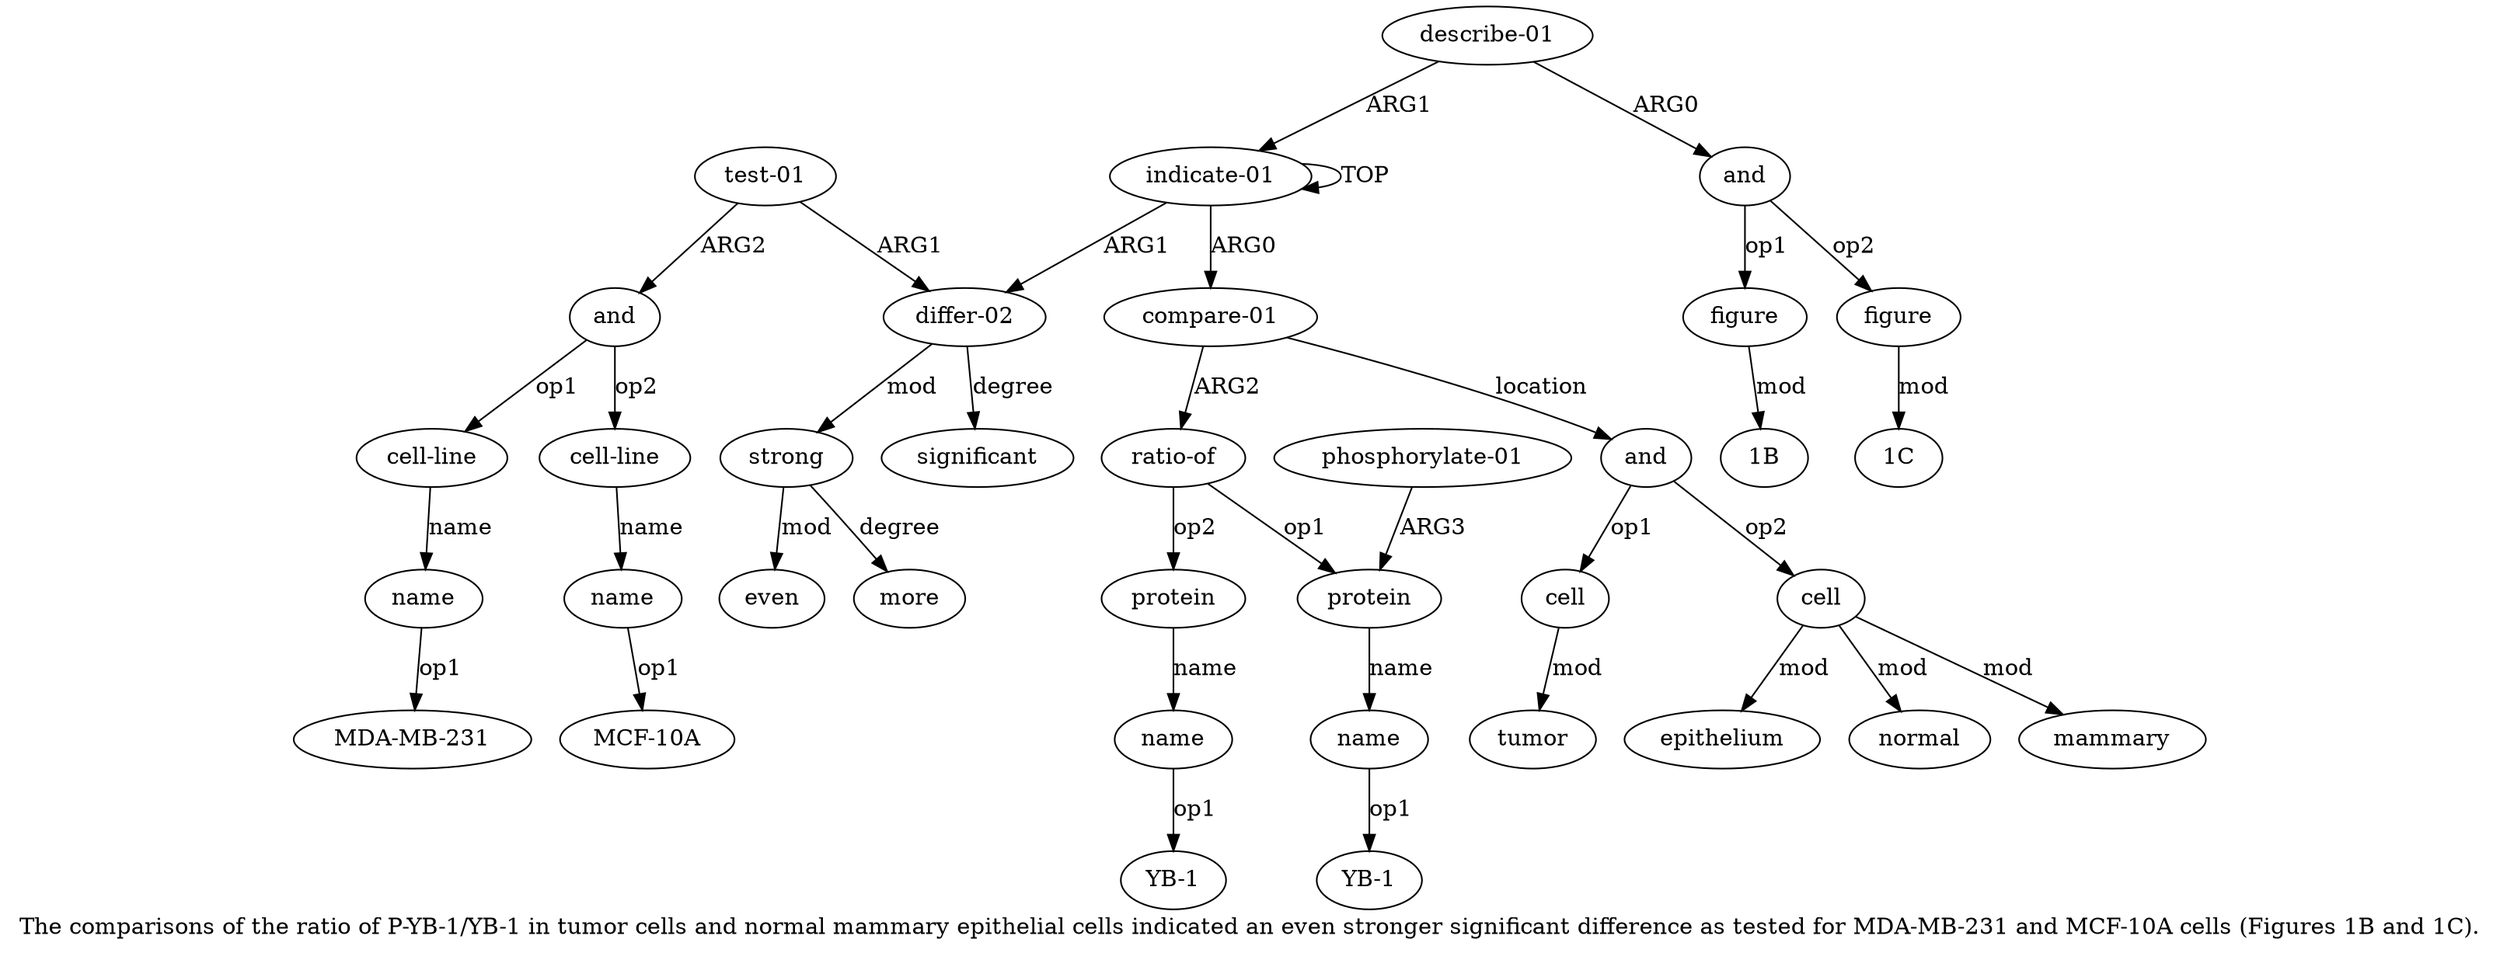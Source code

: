 digraph  {
	graph [label="The comparisons of the ratio of P-YB-1/YB-1 in tumor cells and normal mammary epithelial cells indicated an even stronger significant \
difference as tested for MDA-MB-231 and MCF-10A cells (Figures 1B and 1C)."];
	node [label="\N"];
	a20	 [color=black,
		gold_ind=20,
		gold_label="test-01",
		label="test-01",
		test_ind=20,
		test_label="test-01"];
	a21	 [color=black,
		gold_ind=21,
		gold_label=and,
		label=and,
		test_ind=21,
		test_label=and];
	a20 -> a21 [key=0,
	color=black,
	gold_label=ARG2,
	label=ARG2,
	test_label=ARG2];
a15 [color=black,
	gold_ind=15,
	gold_label="differ-02",
	label="differ-02",
	test_ind=15,
	test_label="differ-02"];
a20 -> a15 [key=0,
color=black,
gold_label=ARG1,
label=ARG1,
test_label=ARG1];
a22 [color=black,
gold_ind=22,
gold_label="cell-line",
label="cell-line",
test_ind=22,
test_label="cell-line"];
a21 -> a22 [key=0,
color=black,
gold_label=op1,
label=op1,
test_label=op1];
a24 [color=black,
gold_ind=24,
gold_label="cell-line",
label="cell-line",
test_ind=24,
test_label="cell-line"];
a21 -> a24 [key=0,
color=black,
gold_label=op2,
label=op2,
test_label=op2];
a23 [color=black,
gold_ind=23,
gold_label=name,
label=name,
test_ind=23,
test_label=name];
a22 -> a23 [key=0,
color=black,
gold_label=name,
label=name,
test_label=name];
"a23 MDA-MB-231" [color=black,
gold_ind=-1,
gold_label="MDA-MB-231",
label="MDA-MB-231",
test_ind=-1,
test_label="MDA-MB-231"];
a23 -> "a23 MDA-MB-231" [key=0,
color=black,
gold_label=op1,
label=op1,
test_label=op1];
a25 [color=black,
gold_ind=25,
gold_label=name,
label=name,
test_ind=25,
test_label=name];
a24 -> a25 [key=0,
color=black,
gold_label=name,
label=name,
test_label=name];
"a25 MCF-10A" [color=black,
gold_ind=-1,
gold_label="MCF-10A",
label="MCF-10A",
test_ind=-1,
test_label="MCF-10A"];
a25 -> "a25 MCF-10A" [key=0,
color=black,
gold_label=op1,
label=op1,
test_label=op1];
a26 [color=black,
gold_ind=26,
gold_label="describe-01",
label="describe-01",
test_ind=26,
test_label="describe-01"];
a27 [color=black,
gold_ind=27,
gold_label=and,
label=and,
test_ind=27,
test_label=and];
a26 -> a27 [key=0,
color=black,
gold_label=ARG0,
label=ARG0,
test_label=ARG0];
a0 [color=black,
gold_ind=0,
gold_label="indicate-01",
label="indicate-01",
test_ind=0,
test_label="indicate-01"];
a26 -> a0 [key=0,
color=black,
gold_label=ARG1,
label=ARG1,
test_label=ARG1];
a28 [color=black,
gold_ind=28,
gold_label=figure,
label=figure,
test_ind=28,
test_label=figure];
a27 -> a28 [key=0,
color=black,
gold_label=op1,
label=op1,
test_label=op1];
a29 [color=black,
gold_ind=29,
gold_label=figure,
label=figure,
test_ind=29,
test_label=figure];
a27 -> a29 [key=0,
color=black,
gold_label=op2,
label=op2,
test_label=op2];
"a28 1B" [color=black,
gold_ind=-1,
gold_label="1B",
label="1B",
test_ind=-1,
test_label="1B"];
a28 -> "a28 1B" [key=0,
color=black,
gold_label=mod,
label=mod,
test_label=mod];
"a29 1C" [color=black,
gold_ind=-1,
gold_label="1C",
label="1C",
test_ind=-1,
test_label="1C"];
a29 -> "a29 1C" [key=0,
color=black,
gold_label=mod,
label=mod,
test_label=mod];
a16 [color=black,
gold_ind=16,
gold_label=strong,
label=strong,
test_ind=16,
test_label=strong];
a15 -> a16 [key=0,
color=black,
gold_label=mod,
label=mod,
test_label=mod];
a19 [color=black,
gold_ind=19,
gold_label=significant,
label=significant,
test_ind=19,
test_label=significant];
a15 -> a19 [key=0,
color=black,
gold_label=degree,
label=degree,
test_label=degree];
a14 [color=black,
gold_ind=14,
gold_label=normal,
label=normal,
test_ind=14,
test_label=normal];
a17 [color=black,
gold_ind=17,
gold_label=more,
label=more,
test_ind=17,
test_label=more];
a16 -> a17 [key=0,
color=black,
gold_label=degree,
label=degree,
test_label=degree];
a18 [color=black,
gold_ind=18,
gold_label=even,
label=even,
test_ind=18,
test_label=even];
a16 -> a18 [key=0,
color=black,
gold_label=mod,
label=mod,
test_label=mod];
a11 [color=black,
gold_ind=11,
gold_label=cell,
label=cell,
test_ind=11,
test_label=cell];
a11 -> a14 [key=0,
color=black,
gold_label=mod,
label=mod,
test_label=mod];
a13 [color=black,
gold_ind=13,
gold_label=mammary,
label=mammary,
test_ind=13,
test_label=mammary];
a11 -> a13 [key=0,
color=black,
gold_label=mod,
label=mod,
test_label=mod];
a12 [color=black,
gold_ind=12,
gold_label=epithelium,
label=epithelium,
test_ind=12,
test_label=epithelium];
a11 -> a12 [key=0,
color=black,
gold_label=mod,
label=mod,
test_label=mod];
a10 [color=black,
gold_ind=10,
gold_label=tumor,
label=tumor,
test_ind=10,
test_label=tumor];
a1 [color=black,
gold_ind=1,
gold_label="compare-01",
label="compare-01",
test_ind=1,
test_label="compare-01"];
a2 [color=black,
gold_ind=2,
gold_label="ratio-of",
label="ratio-of",
test_ind=2,
test_label="ratio-of"];
a1 -> a2 [key=0,
color=black,
gold_label=ARG2,
label=ARG2,
test_label=ARG2];
a8 [color=black,
gold_ind=8,
gold_label=and,
label=and,
test_ind=8,
test_label=and];
a1 -> a8 [key=0,
color=black,
gold_label=location,
label=location,
test_label=location];
a0 -> a15 [key=0,
color=black,
gold_label=ARG1,
label=ARG1,
test_label=ARG1];
a0 -> a1 [key=0,
color=black,
gold_label=ARG0,
label=ARG0,
test_label=ARG0];
a0 -> a0 [key=0,
color=black,
gold_label=TOP,
label=TOP,
test_label=TOP];
a3 [color=black,
gold_ind=3,
gold_label=protein,
label=protein,
test_ind=3,
test_label=protein];
a4 [color=black,
gold_ind=4,
gold_label=name,
label=name,
test_ind=4,
test_label=name];
a3 -> a4 [key=0,
color=black,
gold_label=name,
label=name,
test_label=name];
a2 -> a3 [key=0,
color=black,
gold_label=op1,
label=op1,
test_label=op1];
a6 [color=black,
gold_ind=6,
gold_label=protein,
label=protein,
test_ind=6,
test_label=protein];
a2 -> a6 [key=0,
color=black,
gold_label=op2,
label=op2,
test_label=op2];
a5 [color=black,
gold_ind=5,
gold_label="phosphorylate-01",
label="phosphorylate-01",
test_ind=5,
test_label="phosphorylate-01"];
a5 -> a3 [key=0,
color=black,
gold_label=ARG3,
label=ARG3,
test_label=ARG3];
"a4 YB-1" [color=black,
gold_ind=-1,
gold_label="YB-1",
label="YB-1",
test_ind=-1,
test_label="YB-1"];
a4 -> "a4 YB-1" [key=0,
color=black,
gold_label=op1,
label=op1,
test_label=op1];
a7 [color=black,
gold_ind=7,
gold_label=name,
label=name,
test_ind=7,
test_label=name];
"a7 YB-1" [color=black,
gold_ind=-1,
gold_label="YB-1",
label="YB-1",
test_ind=-1,
test_label="YB-1"];
a7 -> "a7 YB-1" [key=0,
color=black,
gold_label=op1,
label=op1,
test_label=op1];
a6 -> a7 [key=0,
color=black,
gold_label=name,
label=name,
test_label=name];
a9 [color=black,
gold_ind=9,
gold_label=cell,
label=cell,
test_ind=9,
test_label=cell];
a9 -> a10 [key=0,
color=black,
gold_label=mod,
label=mod,
test_label=mod];
a8 -> a11 [key=0,
color=black,
gold_label=op2,
label=op2,
test_label=op2];
a8 -> a9 [key=0,
color=black,
gold_label=op1,
label=op1,
test_label=op1];
}

